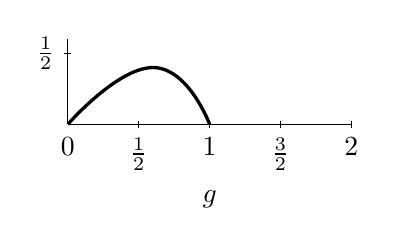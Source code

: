\begin{tikzpicture}[scale=1.8]
  \pgfmathsetmacro{\xO}{0}
  \draw (0,0)--(2,0);
  \draw (0,0)--(0,.6);

  \draw[very thick] plot[smooth,tension=.9]
  coordinates{({0+\xO},0) ({.6+\xO}, .4) ({1+\xO},0)};
  \draw (1,-0.4) node[below] {$g$};
  
  \foreach \x in {0.5, 1, 1.5, 2}{
               \draw[thin] (\x,-0.025)--(\x,0.025);
};
  \foreach \x in {0.5}{
               \draw[thin] (-.025,\x)--(0.025,\x);
};
  \draw (0,-.025) node[below] {$0$};
  \draw (.5,-.025) node[below] {$\frac{1}{2}$};
  \draw (1,-.025) node[below] {$1$};
  \draw (1.5,-.025) node[below] {$\frac{3}{2}$};
  \draw (2,-.025) node[below] {$2$};
  \draw (-.025,.5) node[left] {$\frac{1}{2}$};
%  \draw (-.025,1) node[left] {$1$};
\end{tikzpicture}
